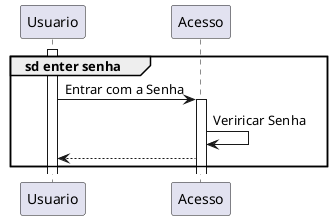@startuml

group sd enter senha
    participant Usuario
    participant Acesso
    activate Usuario
    Usuario -> Acesso: Entrar com a Senha
    activate Acesso
    Acesso -> Acesso: Veriricar Senha
    Acesso --> Usuario
  
end


@enduml

@startuml
partition sd Controle de Acesso {
  start 
  :sd enter senha;  
    if () then (Senha Correta)
      partition sd frame {
      :Liberar porta para uma ação;
      }
    else (Senha Incorreta)
      
    endif
    stop
}

@enduml